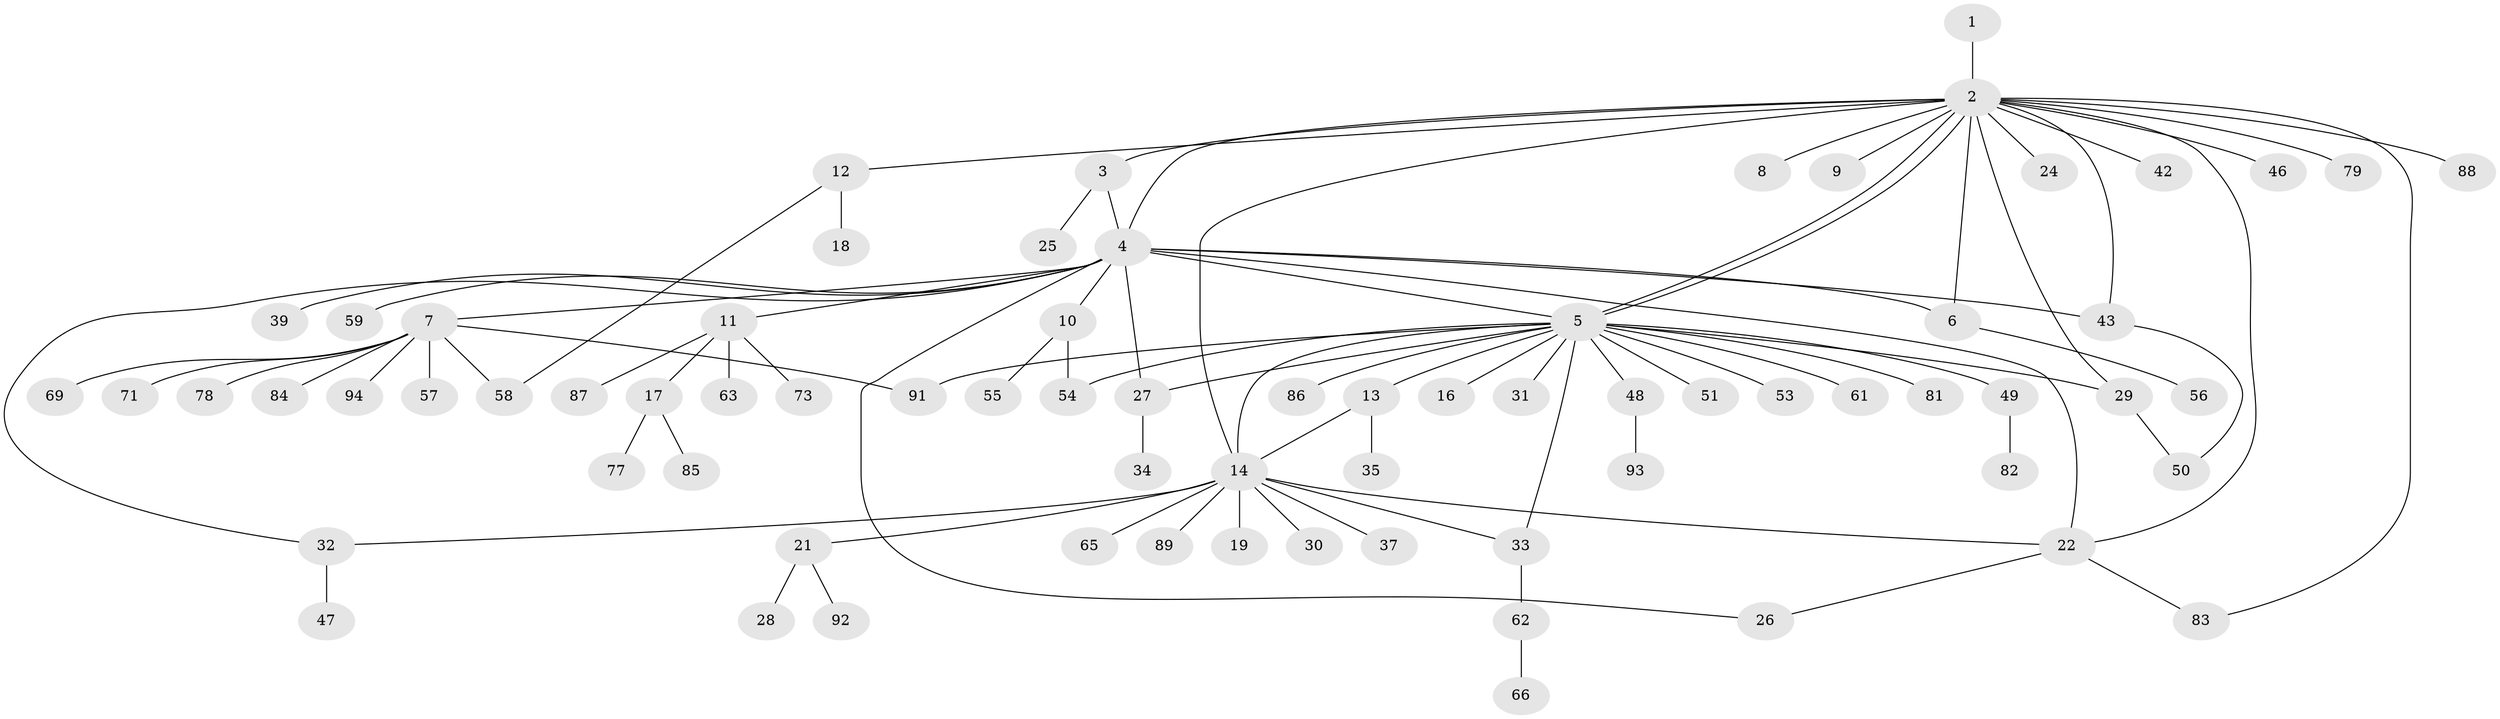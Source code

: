 // original degree distribution, {1: 0.5638297872340425, 20: 0.010638297872340425, 3: 0.13829787234042554, 15: 0.010638297872340425, 12: 0.010638297872340425, 4: 0.05319148936170213, 9: 0.02127659574468085, 6: 0.010638297872340425, 13: 0.010638297872340425, 2: 0.1702127659574468}
// Generated by graph-tools (version 1.1) at 2025/11/02/27/25 16:11:10]
// undirected, 73 vertices, 91 edges
graph export_dot {
graph [start="1"]
  node [color=gray90,style=filled];
  1;
  2 [super="+45"];
  3;
  4 [super="+72"];
  5 [super="+15"];
  6 [super="+20"];
  7 [super="+23"];
  8;
  9;
  10;
  11 [super="+36"];
  12 [super="+44"];
  13;
  14 [super="+41"];
  16;
  17;
  18;
  19 [super="+64"];
  21 [super="+70"];
  22 [super="+60"];
  24;
  25 [super="+68"];
  26 [super="+52"];
  27 [super="+38"];
  28;
  29 [super="+40"];
  30;
  31;
  32;
  33;
  34;
  35;
  37;
  39;
  42;
  43 [super="+76"];
  46;
  47;
  48 [super="+90"];
  49;
  50;
  51;
  53 [super="+67"];
  54;
  55;
  56;
  57 [super="+74"];
  58;
  59;
  61;
  62 [super="+75"];
  63;
  65;
  66 [super="+80"];
  69;
  71;
  73;
  77;
  78;
  79;
  81;
  82;
  83;
  84;
  85;
  86;
  87;
  88;
  89;
  91;
  92;
  93;
  94;
  1 -- 2;
  2 -- 3;
  2 -- 4 [weight=2];
  2 -- 5;
  2 -- 5;
  2 -- 6;
  2 -- 8;
  2 -- 9;
  2 -- 12;
  2 -- 14;
  2 -- 22;
  2 -- 24;
  2 -- 29;
  2 -- 42;
  2 -- 43 [weight=2];
  2 -- 46;
  2 -- 79;
  2 -- 88;
  2 -- 83;
  3 -- 4;
  3 -- 25;
  4 -- 6;
  4 -- 7;
  4 -- 10;
  4 -- 11;
  4 -- 26;
  4 -- 27;
  4 -- 32;
  4 -- 39;
  4 -- 43;
  4 -- 59;
  4 -- 5;
  4 -- 22;
  5 -- 13;
  5 -- 31;
  5 -- 33;
  5 -- 48;
  5 -- 54;
  5 -- 61;
  5 -- 81;
  5 -- 91;
  5 -- 14;
  5 -- 16;
  5 -- 49;
  5 -- 51;
  5 -- 53;
  5 -- 86;
  5 -- 27;
  5 -- 29;
  6 -- 56;
  7 -- 57;
  7 -- 58;
  7 -- 69;
  7 -- 71;
  7 -- 78;
  7 -- 91;
  7 -- 94;
  7 -- 84;
  10 -- 54;
  10 -- 55;
  11 -- 17;
  11 -- 63;
  11 -- 73;
  11 -- 87;
  12 -- 18;
  12 -- 58;
  13 -- 14;
  13 -- 35;
  14 -- 19;
  14 -- 21;
  14 -- 22;
  14 -- 30;
  14 -- 32;
  14 -- 33;
  14 -- 37;
  14 -- 65;
  14 -- 89;
  17 -- 77;
  17 -- 85;
  21 -- 28;
  21 -- 92;
  22 -- 83;
  22 -- 26;
  27 -- 34;
  29 -- 50;
  32 -- 47;
  33 -- 62;
  43 -- 50;
  48 -- 93;
  49 -- 82;
  62 -- 66;
}
